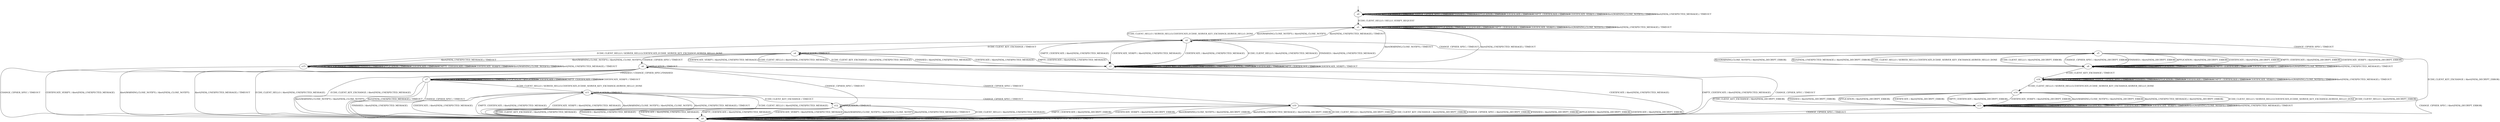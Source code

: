 digraph h3 {
s0 [label="s0"];
s1 [label="s1"];
s2 [label="s2"];
s8 [label="s8"];
s3 [label="s3"];
s4 [label="s4"];
s5 [label="s5"];
s16 [label="s16"];
s6 [label="s6"];
s9 [label="s9"];
s13 [label="s13"];
s15 [label="s15"];
s7 [label="s7"];
s10 [label="s10"];
s14 [label="s14"];
s11 [label="s11"];
s12 [label="s12"];
s0 -> s1 [label="ECDH_CLIENT_HELLO / HELLO_VERIFY_REQUEST"];
s0 -> s0 [label="ECDH_CLIENT_KEY_EXCHANGE / TIMEOUT"];
s0 -> s0 [label="CHANGE_CIPHER_SPEC / TIMEOUT"];
s0 -> s0 [label="FINISHED / TIMEOUT"];
s0 -> s0 [label="APPLICATION / TIMEOUT"];
s0 -> s0 [label="CERTIFICATE / TIMEOUT"];
s0 -> s0 [label="EMPTY_CERTIFICATE / TIMEOUT"];
s0 -> s0 [label="CERTIFICATE_VERIFY / TIMEOUT"];
s0 -> s0 [label="Alert(WARNING,CLOSE_NOTIFY) / TIMEOUT"];
s0 -> s0 [label="Alert(FATAL,UNEXPECTED_MESSAGE) / TIMEOUT"];
s1 -> s2 [label="ECDH_CLIENT_HELLO / SERVER_HELLO,CERTIFICATE,ECDHE_SERVER_KEY_EXCHANGE,SERVER_HELLO_DONE"];
s1 -> s1 [label="ECDH_CLIENT_KEY_EXCHANGE / TIMEOUT"];
s1 -> s8 [label="CHANGE_CIPHER_SPEC / TIMEOUT"];
s1 -> s1 [label="FINISHED / TIMEOUT"];
s1 -> s1 [label="APPLICATION / TIMEOUT"];
s1 -> s1 [label="CERTIFICATE / TIMEOUT"];
s1 -> s1 [label="EMPTY_CERTIFICATE / TIMEOUT"];
s1 -> s1 [label="CERTIFICATE_VERIFY / TIMEOUT"];
s1 -> s1 [label="Alert(WARNING,CLOSE_NOTIFY) / TIMEOUT"];
s1 -> s1 [label="Alert(FATAL,UNEXPECTED_MESSAGE) / TIMEOUT"];
s2 -> s3 [label="ECDH_CLIENT_HELLO / Alert(FATAL,UNEXPECTED_MESSAGE)"];
s2 -> s4 [label="ECDH_CLIENT_KEY_EXCHANGE / TIMEOUT"];
s2 -> s5 [label="CHANGE_CIPHER_SPEC / TIMEOUT"];
s2 -> s3 [label="FINISHED / Alert(FATAL,UNEXPECTED_MESSAGE)"];
s2 -> s2 [label="APPLICATION / TIMEOUT"];
s2 -> s3 [label="CERTIFICATE / Alert(FATAL,UNEXPECTED_MESSAGE)"];
s2 -> s3 [label="EMPTY_CERTIFICATE / Alert(FATAL,UNEXPECTED_MESSAGE)"];
s2 -> s3 [label="CERTIFICATE_VERIFY / Alert(FATAL,UNEXPECTED_MESSAGE)"];
s2 -> s1 [label="Alert(WARNING,CLOSE_NOTIFY) / Alert(FATAL,CLOSE_NOTIFY)"];
s2 -> s1 [label="Alert(FATAL,UNEXPECTED_MESSAGE) / TIMEOUT"];
s8 -> s5 [label="ECDH_CLIENT_HELLO / SERVER_HELLO,CERTIFICATE,ECDHE_SERVER_KEY_EXCHANGE,SERVER_HELLO_DONE"];
s8 -> s16 [label="ECDH_CLIENT_KEY_EXCHANGE / TIMEOUT"];
s8 -> s8 [label="CHANGE_CIPHER_SPEC / TIMEOUT"];
s8 -> s8 [label="FINISHED / TIMEOUT"];
s8 -> s8 [label="APPLICATION / TIMEOUT"];
s8 -> s8 [label="CERTIFICATE / TIMEOUT"];
s8 -> s8 [label="EMPTY_CERTIFICATE / TIMEOUT"];
s8 -> s8 [label="CERTIFICATE_VERIFY / TIMEOUT"];
s8 -> s8 [label="Alert(WARNING,CLOSE_NOTIFY) / TIMEOUT"];
s8 -> s8 [label="Alert(FATAL,UNEXPECTED_MESSAGE) / TIMEOUT"];
s3 -> s3 [label="ECDH_CLIENT_HELLO / TIMEOUT"];
s3 -> s3 [label="ECDH_CLIENT_KEY_EXCHANGE / TIMEOUT"];
s3 -> s9 [label="CHANGE_CIPHER_SPEC / TIMEOUT"];
s3 -> s3 [label="FINISHED / TIMEOUT"];
s3 -> s3 [label="APPLICATION / TIMEOUT"];
s3 -> s3 [label="CERTIFICATE / TIMEOUT"];
s3 -> s3 [label="EMPTY_CERTIFICATE / TIMEOUT"];
s3 -> s3 [label="CERTIFICATE_VERIFY / TIMEOUT"];
s3 -> s1 [label="Alert(WARNING,CLOSE_NOTIFY) / TIMEOUT"];
s3 -> s1 [label="Alert(FATAL,UNEXPECTED_MESSAGE) / TIMEOUT"];
s4 -> s3 [label="ECDH_CLIENT_HELLO / Alert(FATAL,UNEXPECTED_MESSAGE)"];
s4 -> s3 [label="ECDH_CLIENT_KEY_EXCHANGE / Alert(FATAL,UNEXPECTED_MESSAGE)"];
s4 -> s6 [label="CHANGE_CIPHER_SPEC / TIMEOUT"];
s4 -> s3 [label="FINISHED / Alert(FATAL,UNEXPECTED_MESSAGE)"];
s4 -> s4 [label="APPLICATION / TIMEOUT"];
s4 -> s3 [label="CERTIFICATE / Alert(FATAL,UNEXPECTED_MESSAGE)"];
s4 -> s3 [label="EMPTY_CERTIFICATE / Alert(FATAL,UNEXPECTED_MESSAGE)"];
s4 -> s3 [label="CERTIFICATE_VERIFY / Alert(FATAL,UNEXPECTED_MESSAGE)"];
s4 -> s15 [label="Alert(WARNING,CLOSE_NOTIFY) / Alert(FATAL,CLOSE_NOTIFY)"];
s4 -> s15 [label="Alert(FATAL,UNEXPECTED_MESSAGE) / TIMEOUT"];
s5 -> s8 [label="ECDH_CLIENT_HELLO / Alert(FATAL,DECRYPT_ERROR)"];
s5 -> s13 [label="ECDH_CLIENT_KEY_EXCHANGE / Alert(FATAL,DECRYPT_ERROR)"];
s5 -> s8 [label="CHANGE_CIPHER_SPEC / Alert(FATAL,DECRYPT_ERROR)"];
s5 -> s8 [label="FINISHED / Alert(FATAL,DECRYPT_ERROR)"];
s5 -> s8 [label="APPLICATION / Alert(FATAL,DECRYPT_ERROR)"];
s5 -> s8 [label="CERTIFICATE / Alert(FATAL,DECRYPT_ERROR)"];
s5 -> s8 [label="EMPTY_CERTIFICATE / Alert(FATAL,DECRYPT_ERROR)"];
s5 -> s8 [label="CERTIFICATE_VERIFY / Alert(FATAL,DECRYPT_ERROR)"];
s5 -> s8 [label="Alert(WARNING,CLOSE_NOTIFY) / Alert(FATAL,DECRYPT_ERROR)"];
s5 -> s8 [label="Alert(FATAL,UNEXPECTED_MESSAGE) / Alert(FATAL,DECRYPT_ERROR)"];
s16 -> s14 [label="ECDH_CLIENT_HELLO / SERVER_HELLO,CERTIFICATE,ECDHE_SERVER_KEY_EXCHANGE,SERVER_HELLO_DONE"];
s16 -> s16 [label="ECDH_CLIENT_KEY_EXCHANGE / TIMEOUT"];
s16 -> s16 [label="CHANGE_CIPHER_SPEC / TIMEOUT"];
s16 -> s16 [label="FINISHED / TIMEOUT"];
s16 -> s16 [label="APPLICATION / TIMEOUT"];
s16 -> s16 [label="CERTIFICATE / TIMEOUT"];
s16 -> s16 [label="EMPTY_CERTIFICATE / TIMEOUT"];
s16 -> s16 [label="CERTIFICATE_VERIFY / TIMEOUT"];
s16 -> s16 [label="Alert(WARNING,CLOSE_NOTIFY) / TIMEOUT"];
s16 -> s16 [label="Alert(FATAL,UNEXPECTED_MESSAGE) / TIMEOUT"];
s6 -> s9 [label="ECDH_CLIENT_HELLO / Alert(FATAL,UNEXPECTED_MESSAGE)"];
s6 -> s9 [label="ECDH_CLIENT_KEY_EXCHANGE / Alert(FATAL,UNEXPECTED_MESSAGE)"];
s6 -> s10 [label="CHANGE_CIPHER_SPEC / TIMEOUT"];
s6 -> s7 [label="FINISHED / CHANGE_CIPHER_SPEC,FINISHED"];
s6 -> s6 [label="APPLICATION / TIMEOUT"];
s6 -> s9 [label="CERTIFICATE / Alert(FATAL,UNEXPECTED_MESSAGE)"];
s6 -> s9 [label="EMPTY_CERTIFICATE / Alert(FATAL,UNEXPECTED_MESSAGE)"];
s6 -> s9 [label="CERTIFICATE_VERIFY / Alert(FATAL,UNEXPECTED_MESSAGE)"];
s6 -> s9 [label="Alert(WARNING,CLOSE_NOTIFY) / Alert(FATAL,CLOSE_NOTIFY)"];
s6 -> s9 [label="Alert(FATAL,UNEXPECTED_MESSAGE) / TIMEOUT"];
s9 -> s9 [label="ECDH_CLIENT_HELLO / TIMEOUT"];
s9 -> s9 [label="ECDH_CLIENT_KEY_EXCHANGE / TIMEOUT"];
s9 -> s9 [label="CHANGE_CIPHER_SPEC / TIMEOUT"];
s9 -> s9 [label="FINISHED / TIMEOUT"];
s9 -> s9 [label="APPLICATION / TIMEOUT"];
s9 -> s9 [label="CERTIFICATE / TIMEOUT"];
s9 -> s9 [label="EMPTY_CERTIFICATE / TIMEOUT"];
s9 -> s9 [label="CERTIFICATE_VERIFY / TIMEOUT"];
s9 -> s9 [label="Alert(WARNING,CLOSE_NOTIFY) / TIMEOUT"];
s9 -> s9 [label="Alert(FATAL,UNEXPECTED_MESSAGE) / TIMEOUT"];
s13 -> s14 [label="ECDH_CLIENT_HELLO / SERVER_HELLO,CERTIFICATE,ECDHE_SERVER_KEY_EXCHANGE,SERVER_HELLO_DONE"];
s13 -> s13 [label="ECDH_CLIENT_KEY_EXCHANGE / TIMEOUT"];
s13 -> s9 [label="CHANGE_CIPHER_SPEC / TIMEOUT"];
s13 -> s13 [label="FINISHED / TIMEOUT"];
s13 -> s13 [label="APPLICATION / TIMEOUT"];
s13 -> s13 [label="CERTIFICATE / TIMEOUT"];
s13 -> s13 [label="EMPTY_CERTIFICATE / TIMEOUT"];
s13 -> s13 [label="CERTIFICATE_VERIFY / TIMEOUT"];
s13 -> s13 [label="Alert(WARNING,CLOSE_NOTIFY) / TIMEOUT"];
s13 -> s13 [label="Alert(FATAL,UNEXPECTED_MESSAGE) / TIMEOUT"];
s15 -> s2 [label="ECDH_CLIENT_HELLO / SERVER_HELLO,CERTIFICATE,ECDHE_SERVER_KEY_EXCHANGE,SERVER_HELLO_DONE"];
s15 -> s15 [label="ECDH_CLIENT_KEY_EXCHANGE / TIMEOUT"];
s15 -> s9 [label="CHANGE_CIPHER_SPEC / TIMEOUT"];
s15 -> s15 [label="FINISHED / TIMEOUT"];
s15 -> s15 [label="APPLICATION / TIMEOUT"];
s15 -> s15 [label="CERTIFICATE / TIMEOUT"];
s15 -> s15 [label="EMPTY_CERTIFICATE / TIMEOUT"];
s15 -> s15 [label="CERTIFICATE_VERIFY / TIMEOUT"];
s15 -> s15 [label="Alert(WARNING,CLOSE_NOTIFY) / TIMEOUT"];
s15 -> s15 [label="Alert(FATAL,UNEXPECTED_MESSAGE) / TIMEOUT"];
s7 -> s11 [label="ECDH_CLIENT_HELLO / SERVER_HELLO,CERTIFICATE,ECDHE_SERVER_KEY_EXCHANGE,SERVER_HELLO_DONE"];
s7 -> s7 [label="ECDH_CLIENT_KEY_EXCHANGE / TIMEOUT"];
s7 -> s9 [label="CHANGE_CIPHER_SPEC / TIMEOUT"];
s7 -> s7 [label="FINISHED / TIMEOUT"];
s7 -> s7 [label="APPLICATION / APPLICATION"];
s7 -> s7 [label="CERTIFICATE / TIMEOUT"];
s7 -> s7 [label="EMPTY_CERTIFICATE / TIMEOUT"];
s7 -> s7 [label="CERTIFICATE_VERIFY / TIMEOUT"];
s7 -> s9 [label="Alert(WARNING,CLOSE_NOTIFY) / Alert(FATAL,CLOSE_NOTIFY)"];
s7 -> s9 [label="Alert(FATAL,UNEXPECTED_MESSAGE) / TIMEOUT"];
s10 -> s9 [label="ECDH_CLIENT_HELLO / Alert(FATAL,DECRYPT_ERROR)"];
s10 -> s9 [label="ECDH_CLIENT_KEY_EXCHANGE / Alert(FATAL,DECRYPT_ERROR)"];
s10 -> s9 [label="CHANGE_CIPHER_SPEC / Alert(FATAL,DECRYPT_ERROR)"];
s10 -> s9 [label="FINISHED / Alert(FATAL,DECRYPT_ERROR)"];
s10 -> s9 [label="APPLICATION / Alert(FATAL,DECRYPT_ERROR)"];
s10 -> s9 [label="CERTIFICATE / Alert(FATAL,DECRYPT_ERROR)"];
s10 -> s9 [label="EMPTY_CERTIFICATE / Alert(FATAL,DECRYPT_ERROR)"];
s10 -> s9 [label="CERTIFICATE_VERIFY / Alert(FATAL,DECRYPT_ERROR)"];
s10 -> s9 [label="Alert(WARNING,CLOSE_NOTIFY) / Alert(FATAL,DECRYPT_ERROR)"];
s10 -> s9 [label="Alert(FATAL,UNEXPECTED_MESSAGE) / Alert(FATAL,DECRYPT_ERROR)"];
s14 -> s13 [label="ECDH_CLIENT_HELLO / Alert(FATAL,DECRYPT_ERROR)"];
s14 -> s13 [label="ECDH_CLIENT_KEY_EXCHANGE / Alert(FATAL,DECRYPT_ERROR)"];
s14 -> s9 [label="CHANGE_CIPHER_SPEC / Alert(FATAL,DECRYPT_ERROR)"];
s14 -> s13 [label="FINISHED / Alert(FATAL,DECRYPT_ERROR)"];
s14 -> s13 [label="APPLICATION / Alert(FATAL,DECRYPT_ERROR)"];
s14 -> s13 [label="CERTIFICATE / Alert(FATAL,DECRYPT_ERROR)"];
s14 -> s13 [label="EMPTY_CERTIFICATE / Alert(FATAL,DECRYPT_ERROR)"];
s14 -> s13 [label="CERTIFICATE_VERIFY / Alert(FATAL,DECRYPT_ERROR)"];
s14 -> s13 [label="Alert(WARNING,CLOSE_NOTIFY) / Alert(FATAL,DECRYPT_ERROR)"];
s14 -> s13 [label="Alert(FATAL,UNEXPECTED_MESSAGE) / Alert(FATAL,DECRYPT_ERROR)"];
s11 -> s9 [label="ECDH_CLIENT_HELLO / Alert(FATAL,UNEXPECTED_MESSAGE)"];
s11 -> s12 [label="ECDH_CLIENT_KEY_EXCHANGE / TIMEOUT"];
s11 -> s10 [label="CHANGE_CIPHER_SPEC / TIMEOUT"];
s11 -> s9 [label="FINISHED / Alert(FATAL,UNEXPECTED_MESSAGE)"];
s11 -> s11 [label="APPLICATION / TIMEOUT"];
s11 -> s9 [label="CERTIFICATE / Alert(FATAL,UNEXPECTED_MESSAGE)"];
s11 -> s9 [label="EMPTY_CERTIFICATE / Alert(FATAL,UNEXPECTED_MESSAGE)"];
s11 -> s9 [label="CERTIFICATE_VERIFY / Alert(FATAL,UNEXPECTED_MESSAGE)"];
s11 -> s9 [label="Alert(WARNING,CLOSE_NOTIFY) / Alert(FATAL,CLOSE_NOTIFY)"];
s11 -> s9 [label="Alert(FATAL,UNEXPECTED_MESSAGE) / TIMEOUT"];
s12 -> s9 [label="ECDH_CLIENT_HELLO / Alert(FATAL,UNEXPECTED_MESSAGE)"];
s12 -> s9 [label="ECDH_CLIENT_KEY_EXCHANGE / Alert(FATAL,UNEXPECTED_MESSAGE)"];
s12 -> s6 [label="CHANGE_CIPHER_SPEC / TIMEOUT"];
s12 -> s9 [label="FINISHED / Alert(FATAL,UNEXPECTED_MESSAGE)"];
s12 -> s12 [label="APPLICATION / TIMEOUT"];
s12 -> s9 [label="CERTIFICATE / Alert(FATAL,UNEXPECTED_MESSAGE)"];
s12 -> s9 [label="EMPTY_CERTIFICATE / Alert(FATAL,UNEXPECTED_MESSAGE)"];
s12 -> s9 [label="CERTIFICATE_VERIFY / Alert(FATAL,UNEXPECTED_MESSAGE)"];
s12 -> s9 [label="Alert(WARNING,CLOSE_NOTIFY) / Alert(FATAL,CLOSE_NOTIFY)"];
s12 -> s9 [label="Alert(FATAL,UNEXPECTED_MESSAGE) / TIMEOUT"];
__start0 [shape=none, label=""];
__start0 -> s0 [label=""];
}
